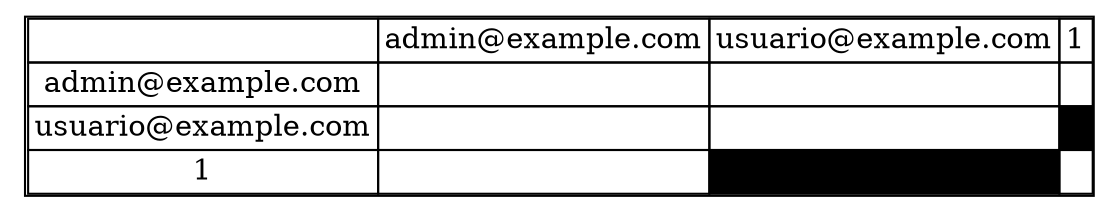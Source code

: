 digraph G {
node [shape=plaintext]
a [label=<
<table border='1' cellborder='1' cellspacing='0'>
<tr><td></td><td>admin@example.com</td><td>usuario@example.com</td><td>1</td></tr>
<tr><td>admin@example.com</td><td></td><td></td><td></td></tr>
<tr><td>usuario@example.com</td><td></td><td></td><td bgcolor='black'></td></tr>
<tr><td>1</td><td></td><td bgcolor='black'></td><td></td></tr>
</table>>];
}
